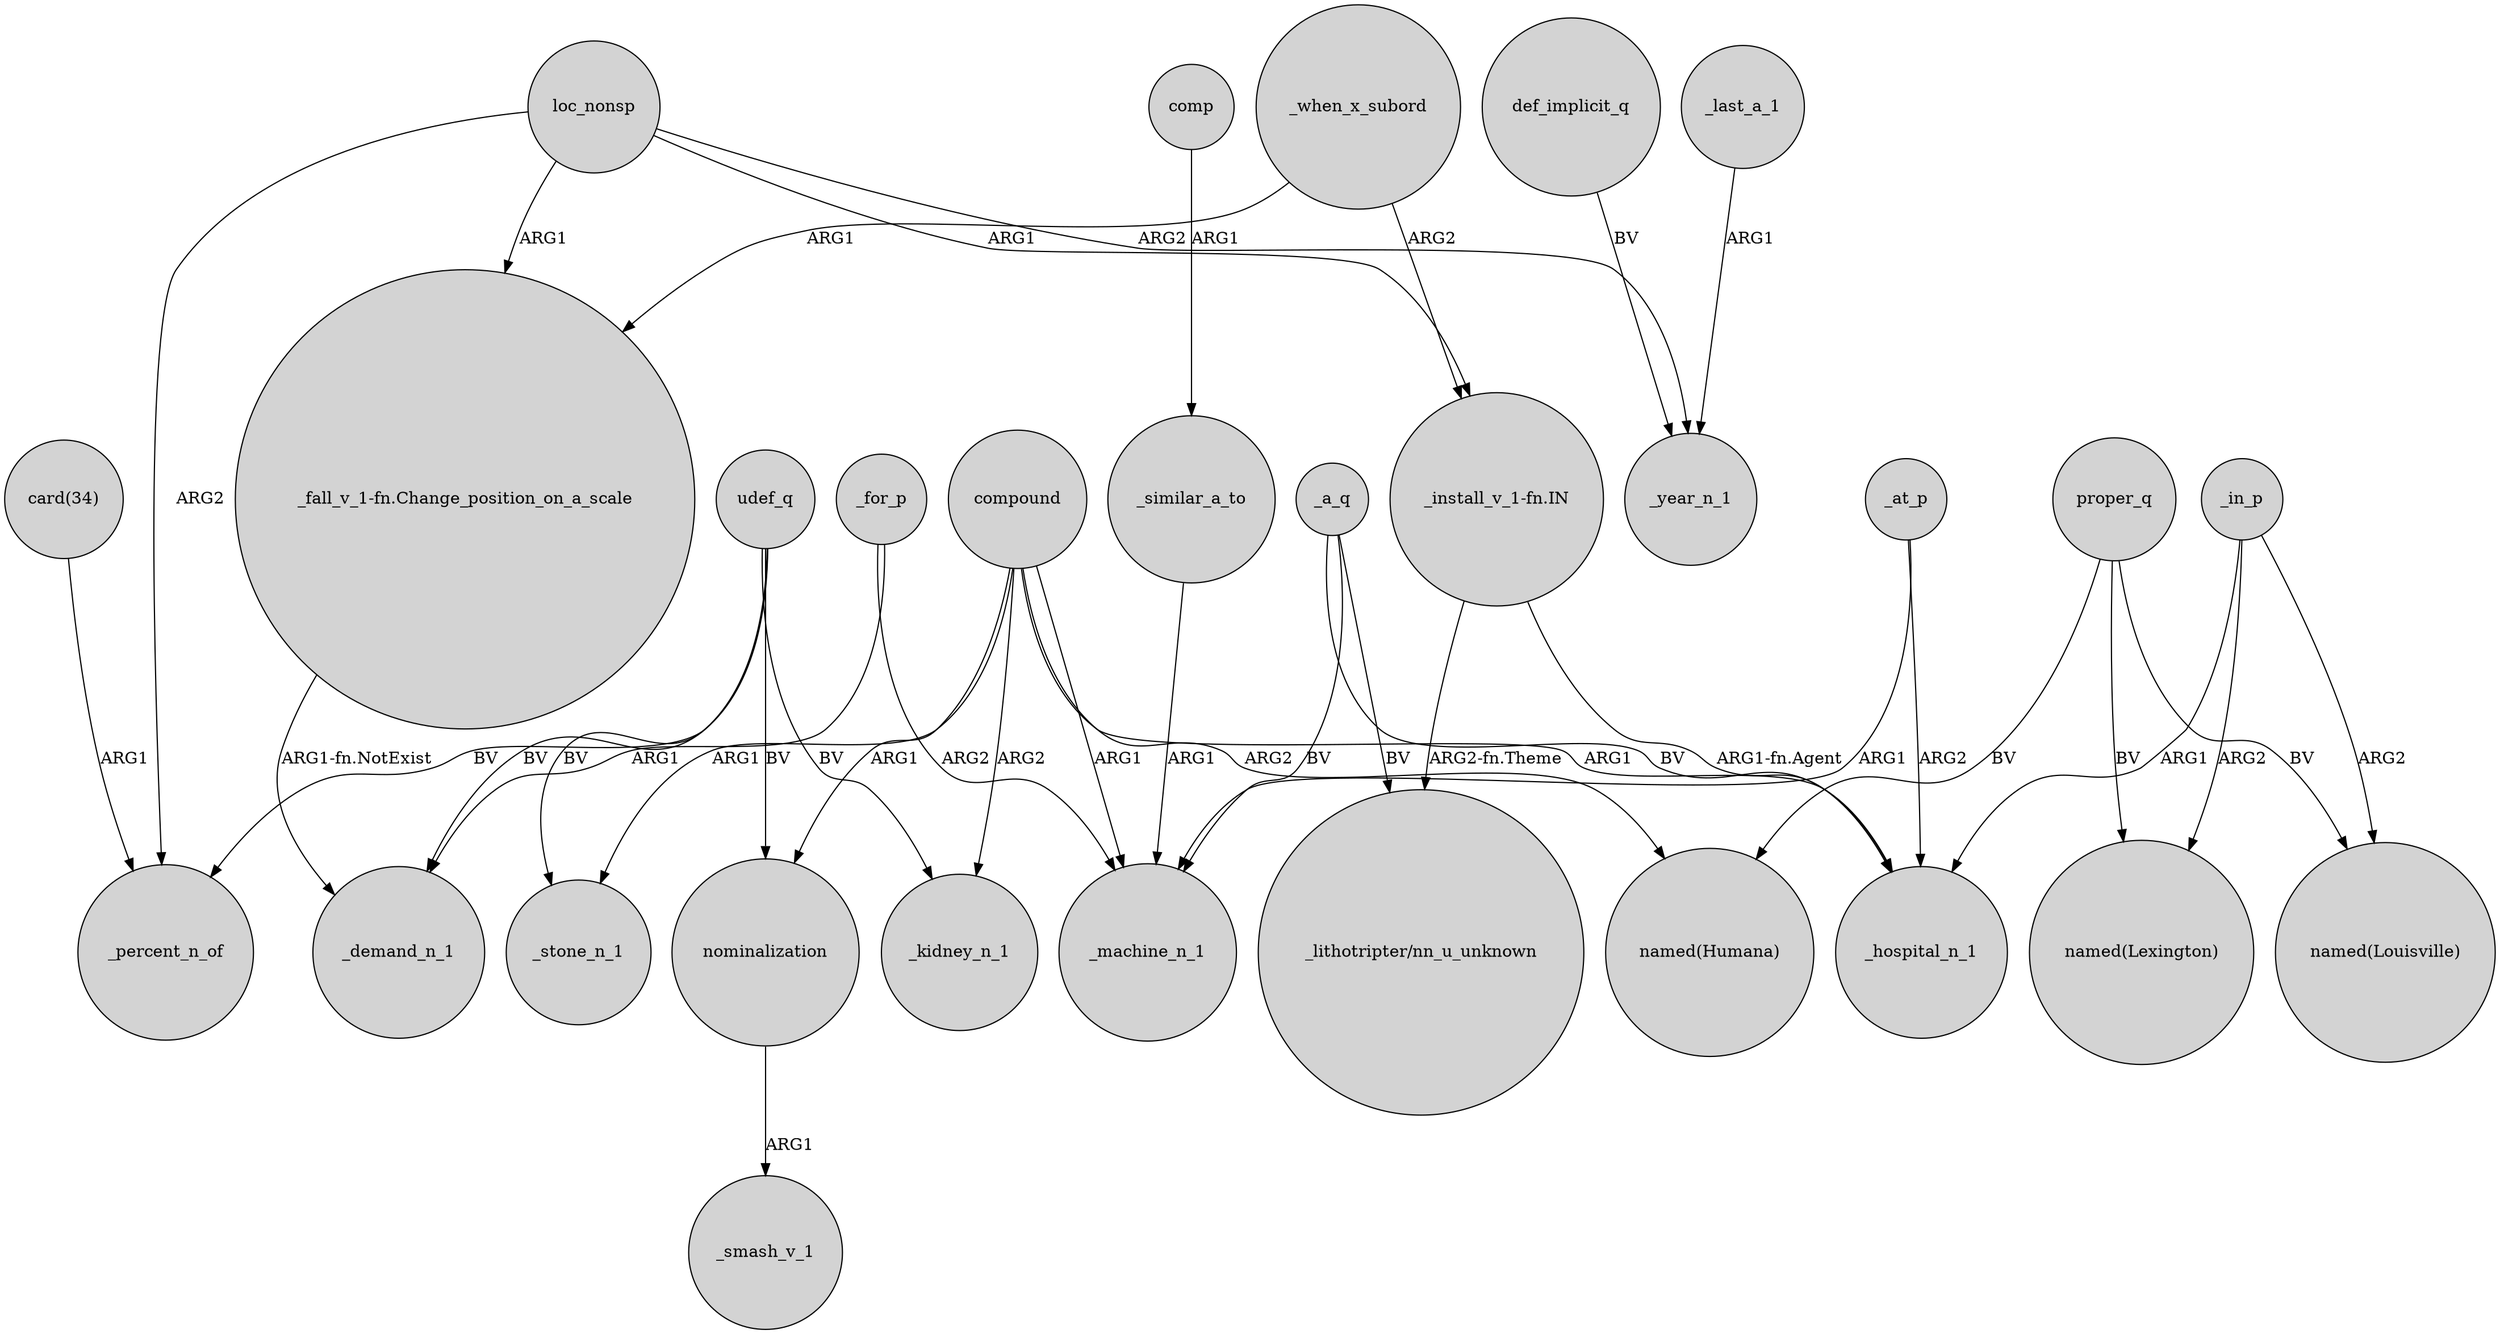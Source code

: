 digraph {
	node [shape=circle style=filled]
	comp -> _similar_a_to [label=ARG1]
	_a_q -> _machine_n_1 [label=BV]
	def_implicit_q -> _year_n_1 [label=BV]
	"_install_v_1-fn.IN" -> _hospital_n_1 [label="ARG1-fn.Agent"]
	_in_p -> "named(Lexington)" [label=ARG2]
	nominalization -> _smash_v_1 [label=ARG1]
	_at_p -> _hospital_n_1 [label=ARG2]
	_a_q -> _hospital_n_1 [label=BV]
	_when_x_subord -> "_install_v_1-fn.IN" [label=ARG2]
	compound -> "named(Humana)" [label=ARG2]
	_in_p -> "named(Louisville)" [label=ARG2]
	"_fall_v_1-fn.Change_position_on_a_scale" -> _demand_n_1 [label="ARG1-fn.NotExist"]
	loc_nonsp -> "_fall_v_1-fn.Change_position_on_a_scale" [label=ARG1]
	compound -> _hospital_n_1 [label=ARG1]
	"_install_v_1-fn.IN" -> "_lithotripter/nn_u_unknown" [label="ARG2-fn.Theme"]
	proper_q -> "named(Humana)" [label=BV]
	"card(34)" -> _percent_n_of [label=ARG1]
	udef_q -> _kidney_n_1 [label=BV]
	compound -> _machine_n_1 [label=ARG1]
	proper_q -> "named(Louisville)" [label=BV]
	_a_q -> "_lithotripter/nn_u_unknown" [label=BV]
	compound -> _stone_n_1 [label=ARG1]
	_in_p -> _hospital_n_1 [label=ARG1]
	compound -> _kidney_n_1 [label=ARG2]
	_for_p -> _demand_n_1 [label=ARG1]
	udef_q -> _demand_n_1 [label=BV]
	loc_nonsp -> _percent_n_of [label=ARG2]
	loc_nonsp -> _year_n_1 [label=ARG2]
	_last_a_1 -> _year_n_1 [label=ARG1]
	udef_q -> nominalization [label=BV]
	_for_p -> _machine_n_1 [label=ARG2]
	_similar_a_to -> _machine_n_1 [label=ARG1]
	udef_q -> _stone_n_1 [label=BV]
	_at_p -> _machine_n_1 [label=ARG1]
	udef_q -> _percent_n_of [label=BV]
	loc_nonsp -> "_install_v_1-fn.IN" [label=ARG1]
	compound -> nominalization [label=ARG1]
	_when_x_subord -> "_fall_v_1-fn.Change_position_on_a_scale" [label=ARG1]
	proper_q -> "named(Lexington)" [label=BV]
}
